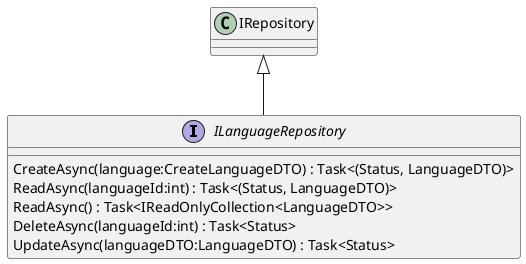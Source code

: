 @startuml
interface ILanguageRepository {
    CreateAsync(language:CreateLanguageDTO) : Task<(Status, LanguageDTO)>
    ReadAsync(languageId:int) : Task<(Status, LanguageDTO)>
    ReadAsync() : Task<IReadOnlyCollection<LanguageDTO>>
    DeleteAsync(languageId:int) : Task<Status>
    UpdateAsync(languageDTO:LanguageDTO) : Task<Status>
}
IRepository <|-- ILanguageRepository
@enduml
